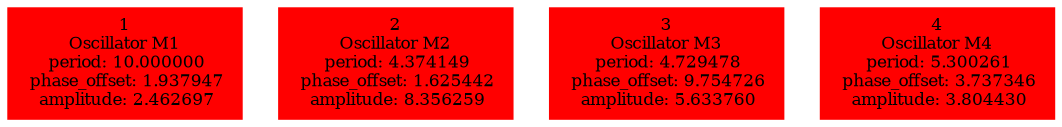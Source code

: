  digraph g{ forcelabels=true;
1 [label=<1<BR />Oscillator M1<BR /> period: 10.000000<BR /> phase_offset: 1.937947<BR /> amplitude: 2.462697>, shape=box,color=red,style=filled,fontsize=8];2 [label=<2<BR />Oscillator M2<BR /> period: 4.374149<BR /> phase_offset: 1.625442<BR /> amplitude: 8.356259>, shape=box,color=red,style=filled,fontsize=8];3 [label=<3<BR />Oscillator M3<BR /> period: 4.729478<BR /> phase_offset: 9.754726<BR /> amplitude: 5.633760>, shape=box,color=red,style=filled,fontsize=8];4 [label=<4<BR />Oscillator M4<BR /> period: 5.300261<BR /> phase_offset: 3.737346<BR /> amplitude: 3.804430>, shape=box,color=red,style=filled,fontsize=8]; }
